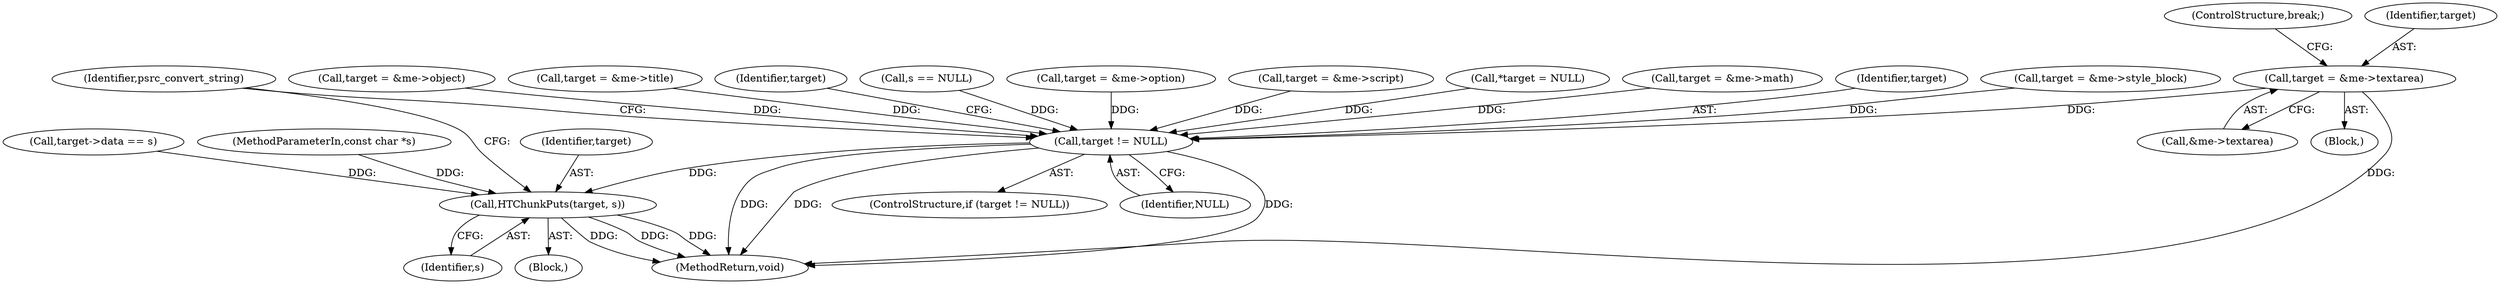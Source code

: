 digraph "0_lynx-snapshots_280a61b300a1614f6037efc0902ff7ecf17146e9@pointer" {
"1000215" [label="(Call,target = &me->textarea)"];
"1000469" [label="(Call,target != NULL)"];
"1000494" [label="(Call,HTChunkPuts(target, s))"];
"1000224" [label="(Call,target = &me->option)"];
"1000173" [label="(Call,target = &me->title)"];
"1000493" [label="(Block,)"];
"1000496" [label="(Identifier,s)"];
"1000476" [label="(Identifier,target)"];
"1000469" [label="(Call,target != NULL)"];
"1000118" [label="(MethodParameterIn,const char *s)"];
"1000505" [label="(MethodReturn,void)"];
"1000217" [label="(Call,&me->textarea)"];
"1000130" [label="(Call,s == NULL)"];
"1000468" [label="(ControlStructure,if (target != NULL))"];
"1000498" [label="(Identifier,psrc_convert_string)"];
"1000189" [label="(Call,target = &me->script)"];
"1000121" [label="(Call,*target = NULL)"];
"1000221" [label="(ControlStructure,break;)"];
"1000494" [label="(Call,HTChunkPuts(target, s))"];
"1000215" [label="(Call,target = &me->textarea)"];
"1000232" [label="(Call,target = &me->math)"];
"1000495" [label="(Identifier,target)"];
"1000470" [label="(Identifier,target)"];
"1000216" [label="(Identifier,target)"];
"1000474" [label="(Call,target->data == s)"];
"1000471" [label="(Identifier,NULL)"];
"1000181" [label="(Call,target = &me->style_block)"];
"1000207" [label="(Call,target = &me->object)"];
"1000169" [label="(Block,)"];
"1000215" -> "1000169"  [label="AST: "];
"1000215" -> "1000217"  [label="CFG: "];
"1000216" -> "1000215"  [label="AST: "];
"1000217" -> "1000215"  [label="AST: "];
"1000221" -> "1000215"  [label="CFG: "];
"1000215" -> "1000505"  [label="DDG: "];
"1000215" -> "1000469"  [label="DDG: "];
"1000469" -> "1000468"  [label="AST: "];
"1000469" -> "1000471"  [label="CFG: "];
"1000470" -> "1000469"  [label="AST: "];
"1000471" -> "1000469"  [label="AST: "];
"1000476" -> "1000469"  [label="CFG: "];
"1000498" -> "1000469"  [label="CFG: "];
"1000469" -> "1000505"  [label="DDG: "];
"1000469" -> "1000505"  [label="DDG: "];
"1000469" -> "1000505"  [label="DDG: "];
"1000181" -> "1000469"  [label="DDG: "];
"1000224" -> "1000469"  [label="DDG: "];
"1000232" -> "1000469"  [label="DDG: "];
"1000189" -> "1000469"  [label="DDG: "];
"1000207" -> "1000469"  [label="DDG: "];
"1000121" -> "1000469"  [label="DDG: "];
"1000173" -> "1000469"  [label="DDG: "];
"1000130" -> "1000469"  [label="DDG: "];
"1000469" -> "1000494"  [label="DDG: "];
"1000494" -> "1000493"  [label="AST: "];
"1000494" -> "1000496"  [label="CFG: "];
"1000495" -> "1000494"  [label="AST: "];
"1000496" -> "1000494"  [label="AST: "];
"1000498" -> "1000494"  [label="CFG: "];
"1000494" -> "1000505"  [label="DDG: "];
"1000494" -> "1000505"  [label="DDG: "];
"1000494" -> "1000505"  [label="DDG: "];
"1000474" -> "1000494"  [label="DDG: "];
"1000118" -> "1000494"  [label="DDG: "];
}
